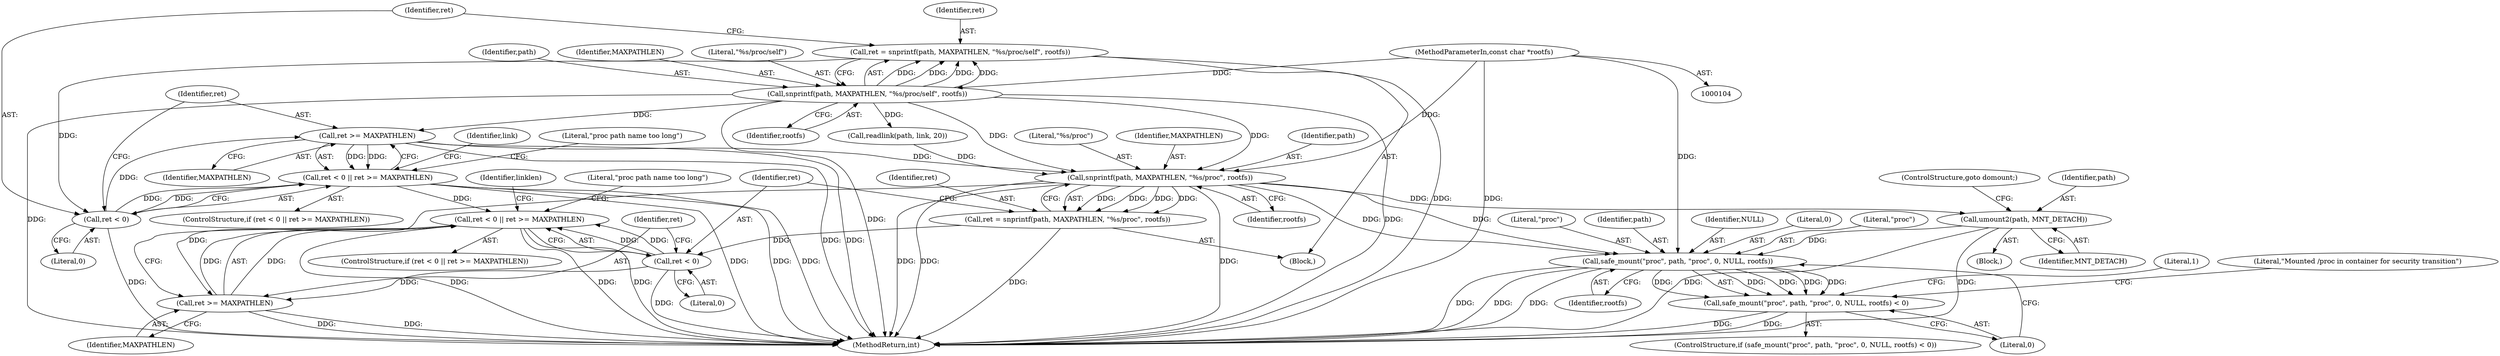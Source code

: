 digraph "0_lxc_592fd47a6245508b79fe6ac819fe6d3b2c1289be_12@API" {
"1000112" [label="(Call,ret = snprintf(path, MAXPATHLEN, \"%s/proc/self\", rootfs))"];
"1000114" [label="(Call,snprintf(path, MAXPATHLEN, \"%s/proc/self\", rootfs))"];
"1000105" [label="(MethodParameterIn,const char *rootfs)"];
"1000121" [label="(Call,ret < 0)"];
"1000120" [label="(Call,ret < 0 || ret >= MAXPATHLEN)"];
"1000160" [label="(Call,ret < 0 || ret >= MAXPATHLEN)"];
"1000124" [label="(Call,ret >= MAXPATHLEN)"];
"1000154" [label="(Call,snprintf(path, MAXPATHLEN, \"%s/proc\", rootfs))"];
"1000152" [label="(Call,ret = snprintf(path, MAXPATHLEN, \"%s/proc\", rootfs))"];
"1000161" [label="(Call,ret < 0)"];
"1000164" [label="(Call,ret >= MAXPATHLEN)"];
"1000184" [label="(Call,umount2(path, MNT_DETACH))"];
"1000193" [label="(Call,safe_mount(\"proc\", path, \"proc\", 0, NULL, rootfs))"];
"1000192" [label="(Call,safe_mount(\"proc\", path, \"proc\", 0, NULL, rootfs) < 0)"];
"1000187" [label="(ControlStructure,goto domount;)"];
"1000154" [label="(Call,snprintf(path, MAXPATHLEN, \"%s/proc\", rootfs))"];
"1000166" [label="(Identifier,MAXPATHLEN)"];
"1000117" [label="(Literal,\"%s/proc/self\")"];
"1000121" [label="(Call,ret < 0)"];
"1000203" [label="(Literal,1)"];
"1000162" [label="(Identifier,ret)"];
"1000161" [label="(Call,ret < 0)"];
"1000208" [label="(MethodReturn,int)"];
"1000124" [label="(Call,ret >= MAXPATHLEN)"];
"1000125" [label="(Identifier,ret)"];
"1000175" [label="(Identifier,linklen)"];
"1000122" [label="(Identifier,ret)"];
"1000155" [label="(Identifier,path)"];
"1000153" [label="(Identifier,ret)"];
"1000112" [label="(Call,ret = snprintf(path, MAXPATHLEN, \"%s/proc/self\", rootfs))"];
"1000163" [label="(Literal,0)"];
"1000105" [label="(MethodParameterIn,const char *rootfs)"];
"1000113" [label="(Identifier,ret)"];
"1000126" [label="(Identifier,MAXPATHLEN)"];
"1000158" [label="(Identifier,rootfs)"];
"1000192" [label="(Call,safe_mount(\"proc\", path, \"proc\", 0, NULL, rootfs) < 0)"];
"1000160" [label="(Call,ret < 0 || ret >= MAXPATHLEN)"];
"1000196" [label="(Literal,\"proc\")"];
"1000183" [label="(Block,)"];
"1000115" [label="(Identifier,path)"];
"1000200" [label="(Literal,0)"];
"1000139" [label="(Call,readlink(path, link, 20))"];
"1000114" [label="(Call,snprintf(path, MAXPATHLEN, \"%s/proc/self\", rootfs))"];
"1000106" [label="(Block,)"];
"1000169" [label="(Literal,\"proc path name too long\")"];
"1000184" [label="(Call,umount2(path, MNT_DETACH))"];
"1000118" [label="(Identifier,rootfs)"];
"1000194" [label="(Literal,\"proc\")"];
"1000205" [label="(Literal,\"Mounted /proc in container for security transition\")"];
"1000119" [label="(ControlStructure,if (ret < 0 || ret >= MAXPATHLEN))"];
"1000199" [label="(Identifier,rootfs)"];
"1000195" [label="(Identifier,path)"];
"1000120" [label="(Call,ret < 0 || ret >= MAXPATHLEN)"];
"1000165" [label="(Identifier,ret)"];
"1000159" [label="(ControlStructure,if (ret < 0 || ret >= MAXPATHLEN))"];
"1000116" [label="(Identifier,MAXPATHLEN)"];
"1000157" [label="(Literal,\"%s/proc\")"];
"1000186" [label="(Identifier,MNT_DETACH)"];
"1000164" [label="(Call,ret >= MAXPATHLEN)"];
"1000152" [label="(Call,ret = snprintf(path, MAXPATHLEN, \"%s/proc\", rootfs))"];
"1000134" [label="(Identifier,link)"];
"1000185" [label="(Identifier,path)"];
"1000156" [label="(Identifier,MAXPATHLEN)"];
"1000198" [label="(Identifier,NULL)"];
"1000191" [label="(ControlStructure,if (safe_mount(\"proc\", path, \"proc\", 0, NULL, rootfs) < 0))"];
"1000123" [label="(Literal,0)"];
"1000197" [label="(Literal,0)"];
"1000129" [label="(Literal,\"proc path name too long\")"];
"1000193" [label="(Call,safe_mount(\"proc\", path, \"proc\", 0, NULL, rootfs))"];
"1000112" -> "1000106"  [label="AST: "];
"1000112" -> "1000114"  [label="CFG: "];
"1000113" -> "1000112"  [label="AST: "];
"1000114" -> "1000112"  [label="AST: "];
"1000122" -> "1000112"  [label="CFG: "];
"1000112" -> "1000208"  [label="DDG: "];
"1000114" -> "1000112"  [label="DDG: "];
"1000114" -> "1000112"  [label="DDG: "];
"1000114" -> "1000112"  [label="DDG: "];
"1000114" -> "1000112"  [label="DDG: "];
"1000112" -> "1000121"  [label="DDG: "];
"1000114" -> "1000118"  [label="CFG: "];
"1000115" -> "1000114"  [label="AST: "];
"1000116" -> "1000114"  [label="AST: "];
"1000117" -> "1000114"  [label="AST: "];
"1000118" -> "1000114"  [label="AST: "];
"1000114" -> "1000208"  [label="DDG: "];
"1000114" -> "1000208"  [label="DDG: "];
"1000114" -> "1000208"  [label="DDG: "];
"1000105" -> "1000114"  [label="DDG: "];
"1000114" -> "1000124"  [label="DDG: "];
"1000114" -> "1000139"  [label="DDG: "];
"1000114" -> "1000154"  [label="DDG: "];
"1000114" -> "1000154"  [label="DDG: "];
"1000105" -> "1000104"  [label="AST: "];
"1000105" -> "1000208"  [label="DDG: "];
"1000105" -> "1000154"  [label="DDG: "];
"1000105" -> "1000193"  [label="DDG: "];
"1000121" -> "1000120"  [label="AST: "];
"1000121" -> "1000123"  [label="CFG: "];
"1000122" -> "1000121"  [label="AST: "];
"1000123" -> "1000121"  [label="AST: "];
"1000125" -> "1000121"  [label="CFG: "];
"1000120" -> "1000121"  [label="CFG: "];
"1000121" -> "1000208"  [label="DDG: "];
"1000121" -> "1000120"  [label="DDG: "];
"1000121" -> "1000120"  [label="DDG: "];
"1000121" -> "1000124"  [label="DDG: "];
"1000120" -> "1000119"  [label="AST: "];
"1000120" -> "1000124"  [label="CFG: "];
"1000124" -> "1000120"  [label="AST: "];
"1000129" -> "1000120"  [label="CFG: "];
"1000134" -> "1000120"  [label="CFG: "];
"1000120" -> "1000208"  [label="DDG: "];
"1000120" -> "1000208"  [label="DDG: "];
"1000120" -> "1000208"  [label="DDG: "];
"1000124" -> "1000120"  [label="DDG: "];
"1000124" -> "1000120"  [label="DDG: "];
"1000120" -> "1000160"  [label="DDG: "];
"1000160" -> "1000159"  [label="AST: "];
"1000160" -> "1000161"  [label="CFG: "];
"1000160" -> "1000164"  [label="CFG: "];
"1000161" -> "1000160"  [label="AST: "];
"1000164" -> "1000160"  [label="AST: "];
"1000169" -> "1000160"  [label="CFG: "];
"1000175" -> "1000160"  [label="CFG: "];
"1000160" -> "1000208"  [label="DDG: "];
"1000160" -> "1000208"  [label="DDG: "];
"1000160" -> "1000208"  [label="DDG: "];
"1000161" -> "1000160"  [label="DDG: "];
"1000161" -> "1000160"  [label="DDG: "];
"1000164" -> "1000160"  [label="DDG: "];
"1000164" -> "1000160"  [label="DDG: "];
"1000124" -> "1000126"  [label="CFG: "];
"1000125" -> "1000124"  [label="AST: "];
"1000126" -> "1000124"  [label="AST: "];
"1000124" -> "1000208"  [label="DDG: "];
"1000124" -> "1000208"  [label="DDG: "];
"1000124" -> "1000154"  [label="DDG: "];
"1000154" -> "1000152"  [label="AST: "];
"1000154" -> "1000158"  [label="CFG: "];
"1000155" -> "1000154"  [label="AST: "];
"1000156" -> "1000154"  [label="AST: "];
"1000157" -> "1000154"  [label="AST: "];
"1000158" -> "1000154"  [label="AST: "];
"1000152" -> "1000154"  [label="CFG: "];
"1000154" -> "1000208"  [label="DDG: "];
"1000154" -> "1000208"  [label="DDG: "];
"1000154" -> "1000208"  [label="DDG: "];
"1000154" -> "1000152"  [label="DDG: "];
"1000154" -> "1000152"  [label="DDG: "];
"1000154" -> "1000152"  [label="DDG: "];
"1000154" -> "1000152"  [label="DDG: "];
"1000139" -> "1000154"  [label="DDG: "];
"1000154" -> "1000164"  [label="DDG: "];
"1000154" -> "1000184"  [label="DDG: "];
"1000154" -> "1000193"  [label="DDG: "];
"1000154" -> "1000193"  [label="DDG: "];
"1000152" -> "1000106"  [label="AST: "];
"1000153" -> "1000152"  [label="AST: "];
"1000162" -> "1000152"  [label="CFG: "];
"1000152" -> "1000208"  [label="DDG: "];
"1000152" -> "1000161"  [label="DDG: "];
"1000161" -> "1000163"  [label="CFG: "];
"1000162" -> "1000161"  [label="AST: "];
"1000163" -> "1000161"  [label="AST: "];
"1000165" -> "1000161"  [label="CFG: "];
"1000161" -> "1000208"  [label="DDG: "];
"1000161" -> "1000164"  [label="DDG: "];
"1000164" -> "1000166"  [label="CFG: "];
"1000165" -> "1000164"  [label="AST: "];
"1000166" -> "1000164"  [label="AST: "];
"1000164" -> "1000208"  [label="DDG: "];
"1000164" -> "1000208"  [label="DDG: "];
"1000184" -> "1000183"  [label="AST: "];
"1000184" -> "1000186"  [label="CFG: "];
"1000185" -> "1000184"  [label="AST: "];
"1000186" -> "1000184"  [label="AST: "];
"1000187" -> "1000184"  [label="CFG: "];
"1000184" -> "1000208"  [label="DDG: "];
"1000184" -> "1000208"  [label="DDG: "];
"1000184" -> "1000193"  [label="DDG: "];
"1000193" -> "1000192"  [label="AST: "];
"1000193" -> "1000199"  [label="CFG: "];
"1000194" -> "1000193"  [label="AST: "];
"1000195" -> "1000193"  [label="AST: "];
"1000196" -> "1000193"  [label="AST: "];
"1000197" -> "1000193"  [label="AST: "];
"1000198" -> "1000193"  [label="AST: "];
"1000199" -> "1000193"  [label="AST: "];
"1000200" -> "1000193"  [label="CFG: "];
"1000193" -> "1000208"  [label="DDG: "];
"1000193" -> "1000208"  [label="DDG: "];
"1000193" -> "1000208"  [label="DDG: "];
"1000193" -> "1000192"  [label="DDG: "];
"1000193" -> "1000192"  [label="DDG: "];
"1000193" -> "1000192"  [label="DDG: "];
"1000193" -> "1000192"  [label="DDG: "];
"1000193" -> "1000192"  [label="DDG: "];
"1000192" -> "1000191"  [label="AST: "];
"1000192" -> "1000200"  [label="CFG: "];
"1000200" -> "1000192"  [label="AST: "];
"1000203" -> "1000192"  [label="CFG: "];
"1000205" -> "1000192"  [label="CFG: "];
"1000192" -> "1000208"  [label="DDG: "];
"1000192" -> "1000208"  [label="DDG: "];
}
